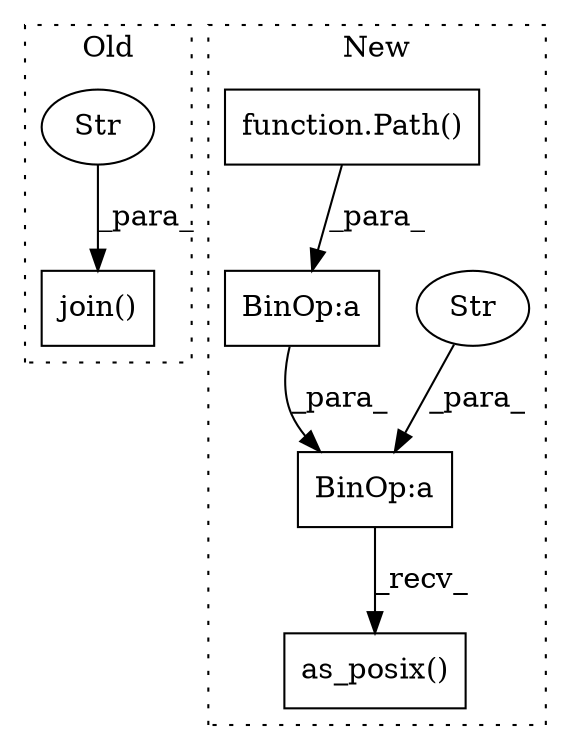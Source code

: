 digraph G {
subgraph cluster0 {
1 [label="join()" a="75" s="10084,10149" l="13,1" shape="box"];
6 [label="Str" a="66" s="10131" l="6" shape="ellipse"];
label = "Old";
style="dotted";
}
subgraph cluster1 {
2 [label="as_posix()" a="75" s="7303" l="60" shape="box"];
3 [label="BinOp:a" a="82" s="7314" l="22" shape="box"];
4 [label="Str" a="66" s="7336" l="15" shape="ellipse"];
5 [label="BinOp:a" a="82" s="7314" l="3" shape="box"];
7 [label="function.Path()" a="75" s="7266,7285" l="5,1" shape="box"];
label = "New";
style="dotted";
}
3 -> 2 [label="_recv_"];
4 -> 3 [label="_para_"];
5 -> 3 [label="_para_"];
6 -> 1 [label="_para_"];
7 -> 5 [label="_para_"];
}